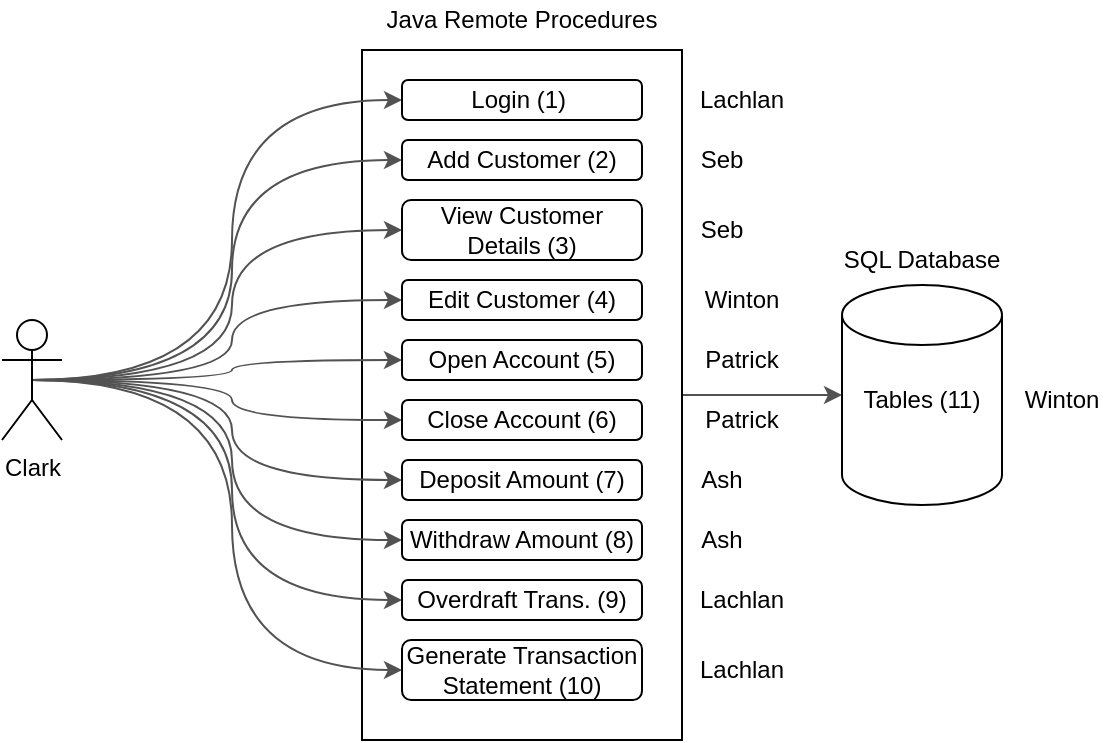 <mxfile version="13.9.9" type="github">
  <diagram id="9V43UQf9ATpL4nqVWi98" name="Page-1">
    <mxGraphModel dx="742" dy="635" grid="1" gridSize="10" guides="1" tooltips="1" connect="1" arrows="1" fold="1" page="1" pageScale="1" pageWidth="827" pageHeight="1169" math="0" shadow="0">
      <root>
        <mxCell id="0" />
        <mxCell id="1" parent="0" />
        <mxCell id="bWXKysibdHLfa8OfTJlv-42" style="edgeStyle=orthogonalEdgeStyle;curved=1;rounded=0;orthogonalLoop=1;jettySize=auto;html=1;exitX=1;exitY=0.5;exitDx=0;exitDy=0;strokeColor=#525252;" parent="1" source="bWXKysibdHLfa8OfTJlv-6" target="bWXKysibdHLfa8OfTJlv-34" edge="1">
          <mxGeometry relative="1" as="geometry" />
        </mxCell>
        <mxCell id="bWXKysibdHLfa8OfTJlv-6" value="" style="rounded=0;whiteSpace=wrap;html=1;" parent="1" vertex="1">
          <mxGeometry x="370" y="95" width="160" height="345" as="geometry" />
        </mxCell>
        <mxCell id="bWXKysibdHLfa8OfTJlv-24" style="edgeStyle=orthogonalEdgeStyle;curved=1;rounded=0;orthogonalLoop=1;jettySize=auto;html=1;exitX=0.5;exitY=0.5;exitDx=0;exitDy=0;exitPerimeter=0;entryX=0;entryY=0.5;entryDx=0;entryDy=0;strokeColor=#525252;" parent="1" source="bWXKysibdHLfa8OfTJlv-2" target="bWXKysibdHLfa8OfTJlv-7" edge="1">
          <mxGeometry relative="1" as="geometry" />
        </mxCell>
        <mxCell id="bWXKysibdHLfa8OfTJlv-25" style="edgeStyle=orthogonalEdgeStyle;curved=1;rounded=0;orthogonalLoop=1;jettySize=auto;html=1;exitX=0.5;exitY=0.5;exitDx=0;exitDy=0;exitPerimeter=0;entryX=0;entryY=0.5;entryDx=0;entryDy=0;strokeColor=#525252;" parent="1" source="bWXKysibdHLfa8OfTJlv-2" target="bWXKysibdHLfa8OfTJlv-8" edge="1">
          <mxGeometry relative="1" as="geometry" />
        </mxCell>
        <mxCell id="bWXKysibdHLfa8OfTJlv-26" style="edgeStyle=orthogonalEdgeStyle;curved=1;rounded=0;orthogonalLoop=1;jettySize=auto;html=1;exitX=0.5;exitY=0.5;exitDx=0;exitDy=0;exitPerimeter=0;entryX=0;entryY=0.5;entryDx=0;entryDy=0;strokeColor=#525252;" parent="1" source="bWXKysibdHLfa8OfTJlv-2" target="bWXKysibdHLfa8OfTJlv-16" edge="1">
          <mxGeometry relative="1" as="geometry" />
        </mxCell>
        <mxCell id="bWXKysibdHLfa8OfTJlv-27" style="edgeStyle=orthogonalEdgeStyle;curved=1;rounded=0;orthogonalLoop=1;jettySize=auto;html=1;exitX=0.5;exitY=0.5;exitDx=0;exitDy=0;exitPerimeter=0;entryX=0;entryY=0.5;entryDx=0;entryDy=0;strokeColor=#525252;" parent="1" source="bWXKysibdHLfa8OfTJlv-2" target="bWXKysibdHLfa8OfTJlv-9" edge="1">
          <mxGeometry relative="1" as="geometry" />
        </mxCell>
        <mxCell id="bWXKysibdHLfa8OfTJlv-28" style="edgeStyle=orthogonalEdgeStyle;curved=1;rounded=0;orthogonalLoop=1;jettySize=auto;html=1;exitX=0.5;exitY=0.5;exitDx=0;exitDy=0;exitPerimeter=0;entryX=0;entryY=0.5;entryDx=0;entryDy=0;strokeColor=#525252;" parent="1" source="bWXKysibdHLfa8OfTJlv-2" target="bWXKysibdHLfa8OfTJlv-10" edge="1">
          <mxGeometry relative="1" as="geometry" />
        </mxCell>
        <mxCell id="bWXKysibdHLfa8OfTJlv-29" style="edgeStyle=orthogonalEdgeStyle;curved=1;rounded=0;orthogonalLoop=1;jettySize=auto;html=1;exitX=0.5;exitY=0.5;exitDx=0;exitDy=0;exitPerimeter=0;entryX=0;entryY=0.5;entryDx=0;entryDy=0;strokeColor=#525252;" parent="1" source="bWXKysibdHLfa8OfTJlv-2" target="bWXKysibdHLfa8OfTJlv-11" edge="1">
          <mxGeometry relative="1" as="geometry" />
        </mxCell>
        <mxCell id="bWXKysibdHLfa8OfTJlv-30" style="edgeStyle=orthogonalEdgeStyle;curved=1;rounded=0;orthogonalLoop=1;jettySize=auto;html=1;exitX=0.5;exitY=0.5;exitDx=0;exitDy=0;exitPerimeter=0;entryX=0;entryY=0.5;entryDx=0;entryDy=0;strokeColor=#525252;" parent="1" source="bWXKysibdHLfa8OfTJlv-2" target="bWXKysibdHLfa8OfTJlv-12" edge="1">
          <mxGeometry relative="1" as="geometry" />
        </mxCell>
        <mxCell id="bWXKysibdHLfa8OfTJlv-31" style="edgeStyle=orthogonalEdgeStyle;curved=1;rounded=0;orthogonalLoop=1;jettySize=auto;html=1;exitX=0.5;exitY=0.5;exitDx=0;exitDy=0;exitPerimeter=0;entryX=0;entryY=0.5;entryDx=0;entryDy=0;strokeColor=#525252;" parent="1" source="bWXKysibdHLfa8OfTJlv-2" target="bWXKysibdHLfa8OfTJlv-13" edge="1">
          <mxGeometry relative="1" as="geometry" />
        </mxCell>
        <mxCell id="bWXKysibdHLfa8OfTJlv-32" style="edgeStyle=orthogonalEdgeStyle;curved=1;rounded=0;orthogonalLoop=1;jettySize=auto;html=1;exitX=0.5;exitY=0.5;exitDx=0;exitDy=0;exitPerimeter=0;entryX=0;entryY=0.5;entryDx=0;entryDy=0;strokeColor=#525252;" parent="1" source="bWXKysibdHLfa8OfTJlv-2" target="bWXKysibdHLfa8OfTJlv-14" edge="1">
          <mxGeometry relative="1" as="geometry" />
        </mxCell>
        <mxCell id="bWXKysibdHLfa8OfTJlv-33" style="edgeStyle=orthogonalEdgeStyle;curved=1;rounded=0;orthogonalLoop=1;jettySize=auto;html=1;exitX=0.5;exitY=0.5;exitDx=0;exitDy=0;exitPerimeter=0;entryX=0;entryY=0.5;entryDx=0;entryDy=0;strokeColor=#525252;" parent="1" source="bWXKysibdHLfa8OfTJlv-2" target="bWXKysibdHLfa8OfTJlv-15" edge="1">
          <mxGeometry relative="1" as="geometry" />
        </mxCell>
        <mxCell id="bWXKysibdHLfa8OfTJlv-2" value="Clark" style="shape=umlActor;verticalLabelPosition=bottom;verticalAlign=top;html=1;outlineConnect=0;" parent="1" vertex="1">
          <mxGeometry x="190" y="230" width="30" height="60" as="geometry" />
        </mxCell>
        <mxCell id="bWXKysibdHLfa8OfTJlv-7" value="Login (1)&amp;nbsp;" style="rounded=1;whiteSpace=wrap;html=1;" parent="1" vertex="1">
          <mxGeometry x="390" y="110" width="120" height="20" as="geometry" />
        </mxCell>
        <mxCell id="bWXKysibdHLfa8OfTJlv-8" value="Add Customer (2)" style="rounded=1;whiteSpace=wrap;html=1;" parent="1" vertex="1">
          <mxGeometry x="390" y="140" width="120" height="20" as="geometry" />
        </mxCell>
        <mxCell id="bWXKysibdHLfa8OfTJlv-9" value="Edit Customer (4)" style="rounded=1;whiteSpace=wrap;html=1;" parent="1" vertex="1">
          <mxGeometry x="390" y="210" width="120" height="20" as="geometry" />
        </mxCell>
        <mxCell id="bWXKysibdHLfa8OfTJlv-10" value="Open Account (5)" style="rounded=1;whiteSpace=wrap;html=1;" parent="1" vertex="1">
          <mxGeometry x="390" y="240" width="120" height="20" as="geometry" />
        </mxCell>
        <mxCell id="bWXKysibdHLfa8OfTJlv-11" value="Close Account (6)" style="rounded=1;whiteSpace=wrap;html=1;" parent="1" vertex="1">
          <mxGeometry x="390" y="270" width="120" height="20" as="geometry" />
        </mxCell>
        <mxCell id="bWXKysibdHLfa8OfTJlv-12" value="Deposit Amount (7)" style="rounded=1;whiteSpace=wrap;html=1;" parent="1" vertex="1">
          <mxGeometry x="390" y="300" width="120" height="20" as="geometry" />
        </mxCell>
        <mxCell id="bWXKysibdHLfa8OfTJlv-13" value="Withdraw Amount (8)" style="rounded=1;whiteSpace=wrap;html=1;" parent="1" vertex="1">
          <mxGeometry x="390" y="330" width="120" height="20" as="geometry" />
        </mxCell>
        <mxCell id="bWXKysibdHLfa8OfTJlv-14" value="Overdraft Trans. (9)" style="rounded=1;whiteSpace=wrap;html=1;" parent="1" vertex="1">
          <mxGeometry x="390" y="360" width="120" height="20" as="geometry" />
        </mxCell>
        <mxCell id="bWXKysibdHLfa8OfTJlv-15" value="Generate Transaction Statement (10)" style="rounded=1;whiteSpace=wrap;html=1;" parent="1" vertex="1">
          <mxGeometry x="390" y="390" width="120" height="30" as="geometry" />
        </mxCell>
        <mxCell id="bWXKysibdHLfa8OfTJlv-16" value="View Customer Details (3)" style="rounded=1;whiteSpace=wrap;html=1;" parent="1" vertex="1">
          <mxGeometry x="390" y="170" width="120" height="30" as="geometry" />
        </mxCell>
        <mxCell id="bWXKysibdHLfa8OfTJlv-19" value="Java Remote Procedures" style="text;html=1;strokeColor=none;fillColor=none;align=center;verticalAlign=middle;whiteSpace=wrap;rounded=0;" parent="1" vertex="1">
          <mxGeometry x="375" y="70" width="150" height="20" as="geometry" />
        </mxCell>
        <mxCell id="bWXKysibdHLfa8OfTJlv-34" value="" style="shape=cylinder3;whiteSpace=wrap;html=1;boundedLbl=1;backgroundOutline=1;size=15;" parent="1" vertex="1">
          <mxGeometry x="610" y="212.5" width="80" height="110" as="geometry" />
        </mxCell>
        <mxCell id="bWXKysibdHLfa8OfTJlv-35" value="SQL Database" style="text;html=1;strokeColor=none;fillColor=none;align=center;verticalAlign=middle;whiteSpace=wrap;rounded=0;" parent="1" vertex="1">
          <mxGeometry x="590" y="190" width="120" height="20" as="geometry" />
        </mxCell>
        <mxCell id="bWXKysibdHLfa8OfTJlv-43" value="Tables (11)" style="text;html=1;strokeColor=none;fillColor=none;align=center;verticalAlign=middle;whiteSpace=wrap;rounded=0;" parent="1" vertex="1">
          <mxGeometry x="590" y="260" width="120" height="20" as="geometry" />
        </mxCell>
        <mxCell id="8pvSKaztsbaPSzn9CVBH-1" value="Seb" style="text;html=1;strokeColor=none;fillColor=none;align=center;verticalAlign=middle;whiteSpace=wrap;rounded=0;" parent="1" vertex="1">
          <mxGeometry x="530" y="140" width="40" height="20" as="geometry" />
        </mxCell>
        <mxCell id="8pvSKaztsbaPSzn9CVBH-2" value="Seb" style="text;html=1;strokeColor=none;fillColor=none;align=center;verticalAlign=middle;whiteSpace=wrap;rounded=0;" parent="1" vertex="1">
          <mxGeometry x="530" y="175" width="40" height="20" as="geometry" />
        </mxCell>
        <mxCell id="8pvSKaztsbaPSzn9CVBH-3" value="Ash" style="text;html=1;strokeColor=none;fillColor=none;align=center;verticalAlign=middle;whiteSpace=wrap;rounded=0;" parent="1" vertex="1">
          <mxGeometry x="530" y="300" width="40" height="20" as="geometry" />
        </mxCell>
        <mxCell id="8pvSKaztsbaPSzn9CVBH-4" value="Ash" style="text;html=1;strokeColor=none;fillColor=none;align=center;verticalAlign=middle;whiteSpace=wrap;rounded=0;" parent="1" vertex="1">
          <mxGeometry x="530" y="330" width="40" height="20" as="geometry" />
        </mxCell>
        <mxCell id="8pvSKaztsbaPSzn9CVBH-5" value="Winton" style="text;html=1;strokeColor=none;fillColor=none;align=center;verticalAlign=middle;whiteSpace=wrap;rounded=0;" parent="1" vertex="1">
          <mxGeometry x="540" y="210" width="40" height="20" as="geometry" />
        </mxCell>
        <mxCell id="8pvSKaztsbaPSzn9CVBH-6" value="Winton" style="text;html=1;strokeColor=none;fillColor=none;align=center;verticalAlign=middle;whiteSpace=wrap;rounded=0;" parent="1" vertex="1">
          <mxGeometry x="700" y="260" width="40" height="20" as="geometry" />
        </mxCell>
        <mxCell id="8pvSKaztsbaPSzn9CVBH-7" value="Patrick" style="text;html=1;strokeColor=none;fillColor=none;align=center;verticalAlign=middle;whiteSpace=wrap;rounded=0;" parent="1" vertex="1">
          <mxGeometry x="540" y="240" width="40" height="20" as="geometry" />
        </mxCell>
        <mxCell id="8pvSKaztsbaPSzn9CVBH-8" value="Patrick" style="text;html=1;strokeColor=none;fillColor=none;align=center;verticalAlign=middle;whiteSpace=wrap;rounded=0;" parent="1" vertex="1">
          <mxGeometry x="540" y="270" width="40" height="20" as="geometry" />
        </mxCell>
        <mxCell id="8pvSKaztsbaPSzn9CVBH-9" value="Lachlan" style="text;html=1;strokeColor=none;fillColor=none;align=center;verticalAlign=middle;whiteSpace=wrap;rounded=0;" parent="1" vertex="1">
          <mxGeometry x="540" y="360" width="40" height="20" as="geometry" />
        </mxCell>
        <mxCell id="8pvSKaztsbaPSzn9CVBH-12" value="Lachlan" style="text;html=1;strokeColor=none;fillColor=none;align=center;verticalAlign=middle;whiteSpace=wrap;rounded=0;" parent="1" vertex="1">
          <mxGeometry x="540" y="395" width="40" height="20" as="geometry" />
        </mxCell>
        <mxCell id="8pvSKaztsbaPSzn9CVBH-13" value="Lachlan" style="text;html=1;strokeColor=none;fillColor=none;align=center;verticalAlign=middle;whiteSpace=wrap;rounded=0;" parent="1" vertex="1">
          <mxGeometry x="540" y="110" width="40" height="20" as="geometry" />
        </mxCell>
      </root>
    </mxGraphModel>
  </diagram>
</mxfile>
